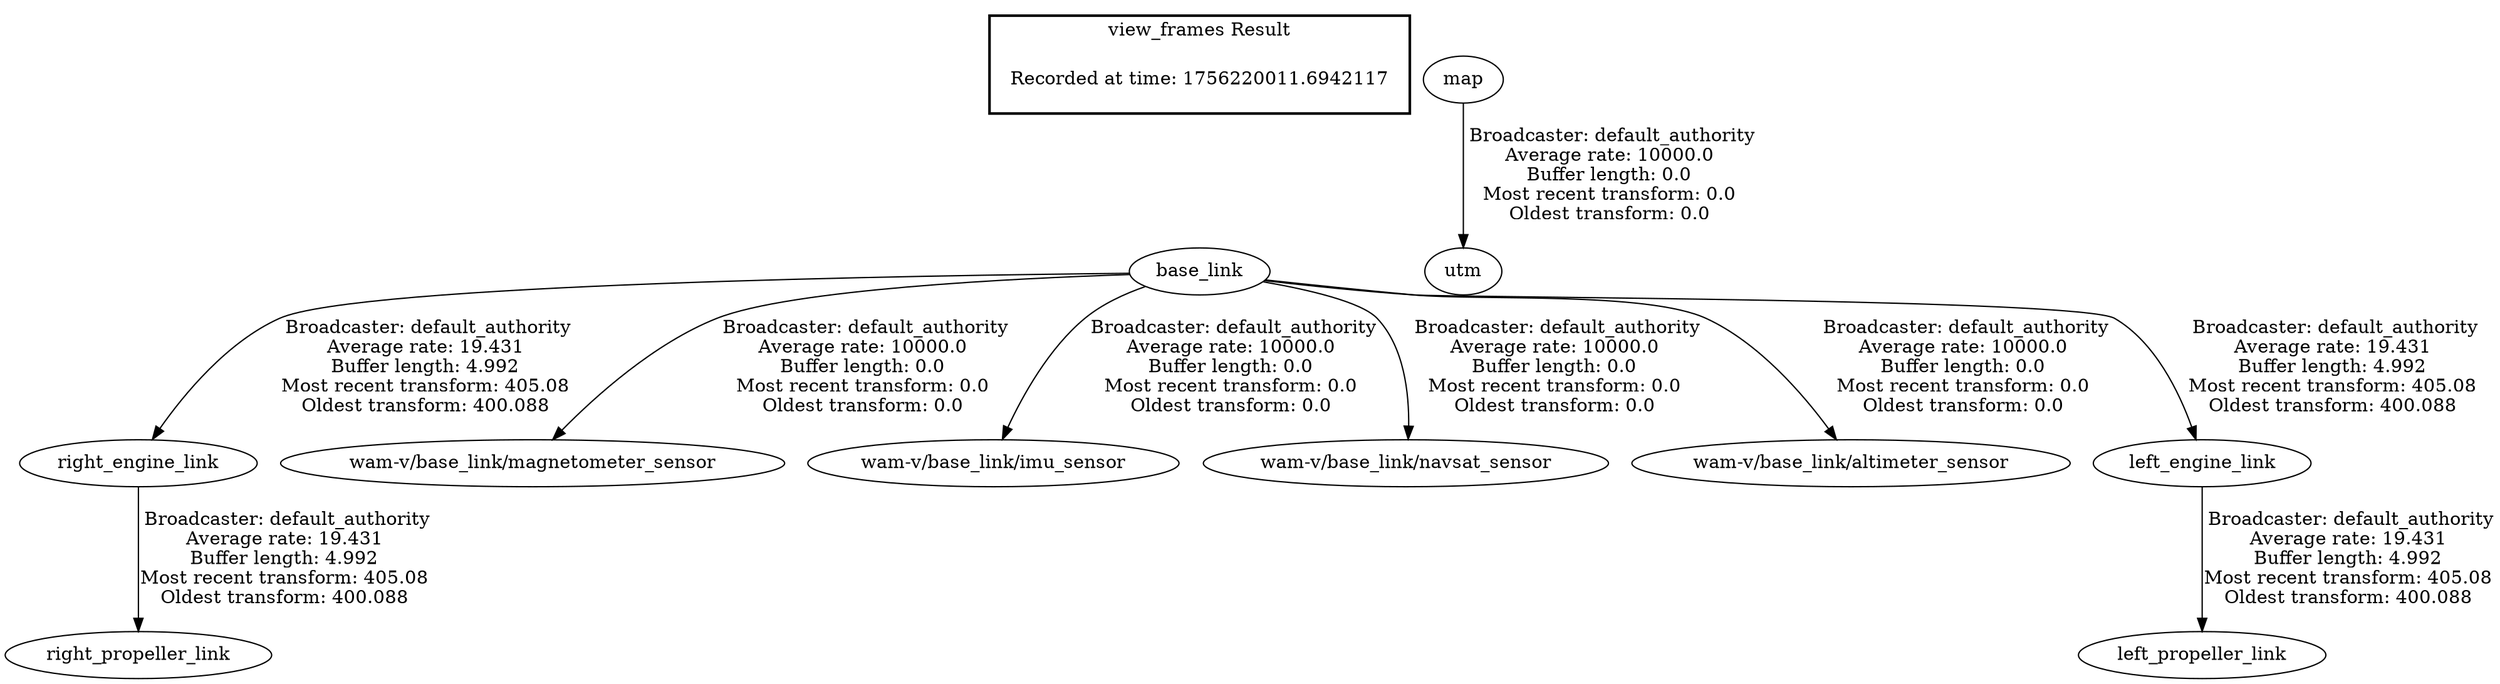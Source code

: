 digraph G {
"base_link" -> "right_engine_link"[label=" Broadcaster: default_authority\nAverage rate: 19.431\nBuffer length: 4.992\nMost recent transform: 405.08\nOldest transform: 400.088\n"];
"base_link" -> "wam-v/base_link/magnetometer_sensor"[label=" Broadcaster: default_authority\nAverage rate: 10000.0\nBuffer length: 0.0\nMost recent transform: 0.0\nOldest transform: 0.0\n"];
"base_link" -> "wam-v/base_link/imu_sensor"[label=" Broadcaster: default_authority\nAverage rate: 10000.0\nBuffer length: 0.0\nMost recent transform: 0.0\nOldest transform: 0.0\n"];
"base_link" -> "wam-v/base_link/navsat_sensor"[label=" Broadcaster: default_authority\nAverage rate: 10000.0\nBuffer length: 0.0\nMost recent transform: 0.0\nOldest transform: 0.0\n"];
"map" -> "utm"[label=" Broadcaster: default_authority\nAverage rate: 10000.0\nBuffer length: 0.0\nMost recent transform: 0.0\nOldest transform: 0.0\n"];
"base_link" -> "wam-v/base_link/altimeter_sensor"[label=" Broadcaster: default_authority\nAverage rate: 10000.0\nBuffer length: 0.0\nMost recent transform: 0.0\nOldest transform: 0.0\n"];
"base_link" -> "left_engine_link"[label=" Broadcaster: default_authority\nAverage rate: 19.431\nBuffer length: 4.992\nMost recent transform: 405.08\nOldest transform: 400.088\n"];
"left_engine_link" -> "left_propeller_link"[label=" Broadcaster: default_authority\nAverage rate: 19.431\nBuffer length: 4.992\nMost recent transform: 405.08\nOldest transform: 400.088\n"];
"right_engine_link" -> "right_propeller_link"[label=" Broadcaster: default_authority\nAverage rate: 19.431\nBuffer length: 4.992\nMost recent transform: 405.08\nOldest transform: 400.088\n"];
edge [style=invis];
 subgraph cluster_legend { style=bold; color=black; label ="view_frames Result";
"Recorded at time: 1756220011.6942117"[ shape=plaintext ] ;
}->"base_link";
}